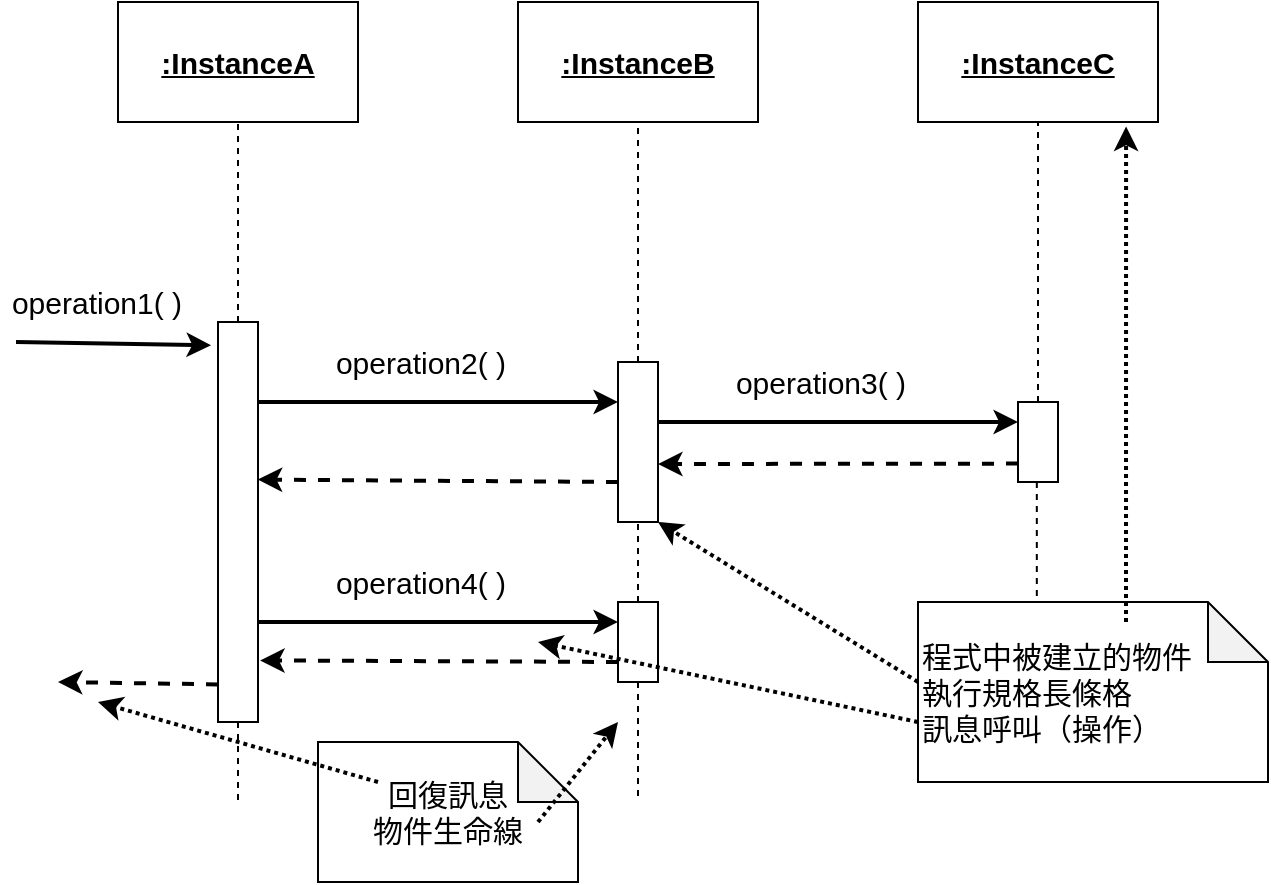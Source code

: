 <mxfile>
    <diagram id="HUW4iH34_xsnmgTcOV3P" name="第1頁">
        <mxGraphModel dx="576" dy="606" grid="1" gridSize="10" guides="1" tooltips="1" connect="1" arrows="1" fold="1" page="1" pageScale="1" pageWidth="827" pageHeight="1169" math="0" shadow="0">
            <root>
                <mxCell id="0"/>
                <mxCell id="1" parent="0"/>
                <mxCell id="2" value="&lt;font style=&quot;font-size: 15px;&quot;&gt;&lt;b&gt;&lt;u&gt;:InstanceA&lt;/u&gt;&lt;/b&gt;&lt;/font&gt;" style="rounded=0;whiteSpace=wrap;html=1;" vertex="1" parent="1">
                    <mxGeometry x="120" y="80" width="120" height="60" as="geometry"/>
                </mxCell>
                <mxCell id="3" value="&lt;b style=&quot;font-size: 15px;&quot;&gt;&lt;u&gt;:InstanceB&lt;/u&gt;&lt;/b&gt;" style="rounded=0;whiteSpace=wrap;html=1;" vertex="1" parent="1">
                    <mxGeometry x="320" y="80" width="120" height="60" as="geometry"/>
                </mxCell>
                <mxCell id="4" value="&lt;b style=&quot;font-size: 15px;&quot;&gt;&lt;u&gt;:InstanceC&lt;/u&gt;&lt;/b&gt;" style="rounded=0;whiteSpace=wrap;html=1;" vertex="1" parent="1">
                    <mxGeometry x="520" y="80" width="120" height="60" as="geometry"/>
                </mxCell>
                <mxCell id="5" value="" style="rounded=0;whiteSpace=wrap;html=1;fontSize=15;" vertex="1" parent="1">
                    <mxGeometry x="170" y="240" width="20" height="200" as="geometry"/>
                </mxCell>
                <mxCell id="6" value="" style="rounded=0;whiteSpace=wrap;html=1;fontSize=15;" vertex="1" parent="1">
                    <mxGeometry x="370" y="260" width="20" height="80" as="geometry"/>
                </mxCell>
                <mxCell id="7" value="" style="rounded=0;whiteSpace=wrap;html=1;fontSize=15;" vertex="1" parent="1">
                    <mxGeometry x="370" y="380" width="20" height="40" as="geometry"/>
                </mxCell>
                <mxCell id="8" value="" style="rounded=0;whiteSpace=wrap;html=1;fontSize=15;" vertex="1" parent="1">
                    <mxGeometry x="570" y="280" width="20" height="40" as="geometry"/>
                </mxCell>
                <mxCell id="9" value="" style="endArrow=none;dashed=1;html=1;fontSize=15;entryX=0.5;entryY=1;entryDx=0;entryDy=0;exitX=0.5;exitY=0;exitDx=0;exitDy=0;" edge="1" parent="1" source="5" target="2">
                    <mxGeometry width="50" height="50" relative="1" as="geometry">
                        <mxPoint x="320" y="260" as="sourcePoint"/>
                        <mxPoint x="370" y="210" as="targetPoint"/>
                    </mxGeometry>
                </mxCell>
                <mxCell id="12" value="" style="endArrow=none;dashed=1;html=1;fontSize=15;entryX=0.5;entryY=1;entryDx=0;entryDy=0;exitX=0.5;exitY=0;exitDx=0;exitDy=0;" edge="1" parent="1" source="6" target="3">
                    <mxGeometry width="50" height="50" relative="1" as="geometry">
                        <mxPoint x="320" y="260" as="sourcePoint"/>
                        <mxPoint x="370" y="210" as="targetPoint"/>
                    </mxGeometry>
                </mxCell>
                <mxCell id="13" value="" style="endArrow=none;dashed=1;html=1;fontSize=15;entryX=0.5;entryY=1;entryDx=0;entryDy=0;exitX=0.5;exitY=0;exitDx=0;exitDy=0;" edge="1" parent="1" source="7" target="6">
                    <mxGeometry width="50" height="50" relative="1" as="geometry">
                        <mxPoint x="320" y="260" as="sourcePoint"/>
                        <mxPoint x="370" y="210" as="targetPoint"/>
                    </mxGeometry>
                </mxCell>
                <mxCell id="14" value="" style="endArrow=none;dashed=1;html=1;fontSize=15;entryX=0.5;entryY=1;entryDx=0;entryDy=0;exitX=0.5;exitY=0;exitDx=0;exitDy=0;" edge="1" parent="1" source="8" target="4">
                    <mxGeometry width="50" height="50" relative="1" as="geometry">
                        <mxPoint x="320" y="260" as="sourcePoint"/>
                        <mxPoint x="370" y="210" as="targetPoint"/>
                    </mxGeometry>
                </mxCell>
                <mxCell id="15" value="" style="endArrow=classic;html=1;fontSize=15;entryX=-0.124;entryY=0.058;entryDx=0;entryDy=0;entryPerimeter=0;strokeWidth=2;rounded=1;" edge="1" parent="1">
                    <mxGeometry width="50" height="50" relative="1" as="geometry">
                        <mxPoint x="69" y="250" as="sourcePoint"/>
                        <mxPoint x="166.52" y="251.6" as="targetPoint"/>
                    </mxGeometry>
                </mxCell>
                <mxCell id="16" value="operation1( )" style="edgeLabel;html=1;align=center;verticalAlign=middle;resizable=0;points=[];fontSize=15;" vertex="1" connectable="0" parent="15">
                    <mxGeometry x="-0.302" y="-2" relative="1" as="geometry">
                        <mxPoint x="6" y="-23" as="offset"/>
                    </mxGeometry>
                </mxCell>
                <mxCell id="17" value="" style="endArrow=classic;html=1;fontSize=15;entryX=0;entryY=0.25;entryDx=0;entryDy=0;strokeWidth=2;rounded=1;" edge="1" parent="1" target="6">
                    <mxGeometry width="50" height="50" relative="1" as="geometry">
                        <mxPoint x="190" y="280" as="sourcePoint"/>
                        <mxPoint x="287.52" y="281.6" as="targetPoint"/>
                    </mxGeometry>
                </mxCell>
                <mxCell id="18" value="operation2( )" style="edgeLabel;html=1;align=center;verticalAlign=middle;resizable=0;points=[];fontSize=15;" vertex="1" connectable="0" parent="17">
                    <mxGeometry x="-0.302" y="-2" relative="1" as="geometry">
                        <mxPoint x="18" y="-22" as="offset"/>
                    </mxGeometry>
                </mxCell>
                <mxCell id="19" value="" style="endArrow=classic;html=1;fontSize=15;strokeWidth=2;rounded=1;entryX=0;entryY=0.25;entryDx=0;entryDy=0;" edge="1" parent="1" target="8">
                    <mxGeometry width="50" height="50" relative="1" as="geometry">
                        <mxPoint x="390" y="290" as="sourcePoint"/>
                        <mxPoint x="550" y="290" as="targetPoint"/>
                    </mxGeometry>
                </mxCell>
                <mxCell id="20" value="operation3( )" style="edgeLabel;html=1;align=center;verticalAlign=middle;resizable=0;points=[];fontSize=15;" vertex="1" connectable="0" parent="19">
                    <mxGeometry x="-0.302" y="-2" relative="1" as="geometry">
                        <mxPoint x="18" y="-22" as="offset"/>
                    </mxGeometry>
                </mxCell>
                <mxCell id="21" value="" style="endArrow=classic;html=1;fontSize=15;strokeWidth=2;rounded=1;entryX=0;entryY=0.25;entryDx=0;entryDy=0;" edge="1" parent="1" target="7">
                    <mxGeometry width="50" height="50" relative="1" as="geometry">
                        <mxPoint x="190" y="390" as="sourcePoint"/>
                        <mxPoint x="340" y="390" as="targetPoint"/>
                    </mxGeometry>
                </mxCell>
                <mxCell id="22" value="operation4( )" style="edgeLabel;html=1;align=center;verticalAlign=middle;resizable=0;points=[];fontSize=15;" vertex="1" connectable="0" parent="21">
                    <mxGeometry x="-0.302" y="-2" relative="1" as="geometry">
                        <mxPoint x="18" y="-22" as="offset"/>
                    </mxGeometry>
                </mxCell>
                <mxCell id="23" value="" style="endArrow=classic;html=1;rounded=1;strokeWidth=2;fontSize=15;dashed=1;exitX=0;exitY=0.75;exitDx=0;exitDy=0;entryX=1.053;entryY=0.846;entryDx=0;entryDy=0;entryPerimeter=0;" edge="1" parent="1" source="7" target="5">
                    <mxGeometry width="50" height="50" relative="1" as="geometry">
                        <mxPoint x="270" y="520" as="sourcePoint"/>
                        <mxPoint x="200" y="410" as="targetPoint"/>
                    </mxGeometry>
                </mxCell>
                <mxCell id="24" value="" style="endArrow=classic;html=1;rounded=1;strokeWidth=2;fontSize=15;dashed=1;exitX=0;exitY=0.75;exitDx=0;exitDy=0;" edge="1" parent="1">
                    <mxGeometry width="50" height="50" relative="1" as="geometry">
                        <mxPoint x="570" y="310.8" as="sourcePoint"/>
                        <mxPoint x="390" y="311" as="targetPoint"/>
                    </mxGeometry>
                </mxCell>
                <mxCell id="25" value="" style="endArrow=classic;html=1;rounded=1;strokeWidth=2;fontSize=15;dashed=1;exitX=0;exitY=0.75;exitDx=0;exitDy=0;entryX=0.994;entryY=0.394;entryDx=0;entryDy=0;entryPerimeter=0;" edge="1" parent="1" target="5">
                    <mxGeometry width="50" height="50" relative="1" as="geometry">
                        <mxPoint x="370" y="320.0" as="sourcePoint"/>
                        <mxPoint x="220" y="320" as="targetPoint"/>
                    </mxGeometry>
                </mxCell>
                <mxCell id="26" value="" style="endArrow=classic;html=1;rounded=1;strokeWidth=2;fontSize=15;dashed=1;exitX=0;exitY=0.75;exitDx=0;exitDy=0;" edge="1" parent="1">
                    <mxGeometry width="50" height="50" relative="1" as="geometry">
                        <mxPoint x="170" y="421.2" as="sourcePoint"/>
                        <mxPoint x="90" y="420" as="targetPoint"/>
                    </mxGeometry>
                </mxCell>
                <mxCell id="28" value="" style="endArrow=none;dashed=1;html=1;fontSize=15;exitX=0.5;exitY=1;exitDx=0;exitDy=0;" edge="1" parent="1" source="7">
                    <mxGeometry width="50" height="50" relative="1" as="geometry">
                        <mxPoint x="390" y="390" as="sourcePoint"/>
                        <mxPoint x="380" y="480" as="targetPoint"/>
                    </mxGeometry>
                </mxCell>
                <mxCell id="29" value="" style="endArrow=none;dashed=1;html=1;fontSize=15;exitX=0.5;exitY=1;exitDx=0;exitDy=0;" edge="1" parent="1" source="5">
                    <mxGeometry width="50" height="50" relative="1" as="geometry">
                        <mxPoint x="390" y="430" as="sourcePoint"/>
                        <mxPoint x="180" y="480" as="targetPoint"/>
                    </mxGeometry>
                </mxCell>
                <mxCell id="30" value="" style="endArrow=none;dashed=1;html=1;fontSize=15;exitX=0.5;exitY=1;exitDx=0;exitDy=0;" edge="1" parent="1">
                    <mxGeometry width="50" height="50" relative="1" as="geometry">
                        <mxPoint x="579.41" y="320" as="sourcePoint"/>
                        <mxPoint x="579.41" y="380" as="targetPoint"/>
                    </mxGeometry>
                </mxCell>
                <mxCell id="31" value="回復訊息&lt;br&gt;物件生命線" style="shape=note;whiteSpace=wrap;html=1;backgroundOutline=1;darkOpacity=0.05;fontSize=15;movable=0;resizable=0;rotatable=0;deletable=0;editable=0;connectable=0;" vertex="1" parent="1">
                    <mxGeometry x="220" y="450" width="130" height="70" as="geometry"/>
                </mxCell>
                <mxCell id="32" value="程式中被建立的物件&lt;br&gt;執行規格長條格&lt;br&gt;訊息呼叫（操作）" style="shape=note;whiteSpace=wrap;html=1;backgroundOutline=1;darkOpacity=0.05;fontSize=15;movable=0;resizable=0;rotatable=0;deletable=0;editable=0;connectable=0;align=left;" vertex="1" parent="1">
                    <mxGeometry x="520" y="380" width="175" height="90" as="geometry"/>
                </mxCell>
                <mxCell id="33" value="" style="endArrow=classic;html=1;rounded=1;dashed=1;strokeWidth=2;fontSize=15;dashPattern=1 1;entryX=0.867;entryY=1.037;entryDx=0;entryDy=0;entryPerimeter=0;" edge="1" parent="1" target="4">
                    <mxGeometry width="50" height="50" relative="1" as="geometry">
                        <mxPoint x="624" y="390" as="sourcePoint"/>
                        <mxPoint x="500" y="300" as="targetPoint"/>
                    </mxGeometry>
                </mxCell>
                <mxCell id="34" value="" style="endArrow=classic;html=1;rounded=1;dashed=1;strokeWidth=2;fontSize=15;dashPattern=1 1;entryX=1;entryY=1;entryDx=0;entryDy=0;" edge="1" parent="1" target="6">
                    <mxGeometry width="50" height="50" relative="1" as="geometry">
                        <mxPoint x="520" y="420" as="sourcePoint"/>
                        <mxPoint x="440.04" y="330" as="targetPoint"/>
                    </mxGeometry>
                </mxCell>
                <mxCell id="35" value="" style="endArrow=classic;html=1;rounded=1;dashed=1;strokeWidth=2;fontSize=15;dashPattern=1 1;" edge="1" parent="1">
                    <mxGeometry width="50" height="50" relative="1" as="geometry">
                        <mxPoint x="520" y="440" as="sourcePoint"/>
                        <mxPoint x="330" y="400" as="targetPoint"/>
                    </mxGeometry>
                </mxCell>
                <mxCell id="36" value="" style="endArrow=classic;html=1;rounded=1;dashed=1;strokeWidth=2;fontSize=15;dashPattern=1 1;" edge="1" parent="1">
                    <mxGeometry width="50" height="50" relative="1" as="geometry">
                        <mxPoint x="250" y="470" as="sourcePoint"/>
                        <mxPoint x="110" y="430" as="targetPoint"/>
                    </mxGeometry>
                </mxCell>
                <mxCell id="37" value="" style="endArrow=classic;html=1;rounded=1;dashed=1;strokeWidth=2;fontSize=15;dashPattern=1 1;" edge="1" parent="1">
                    <mxGeometry width="50" height="50" relative="1" as="geometry">
                        <mxPoint x="330" y="490" as="sourcePoint"/>
                        <mxPoint x="370" y="440" as="targetPoint"/>
                    </mxGeometry>
                </mxCell>
            </root>
        </mxGraphModel>
    </diagram>
</mxfile>